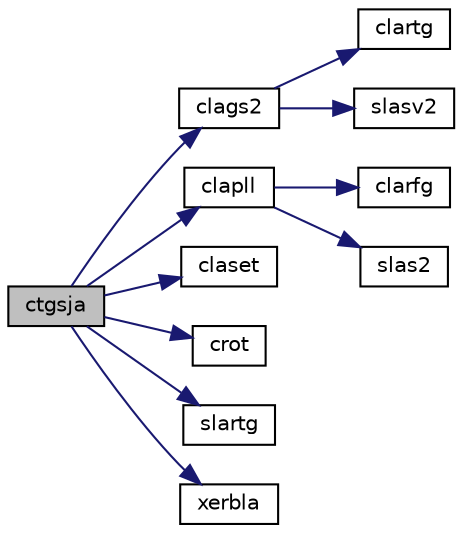 digraph "ctgsja"
{
 // LATEX_PDF_SIZE
  edge [fontname="Helvetica",fontsize="10",labelfontname="Helvetica",labelfontsize="10"];
  node [fontname="Helvetica",fontsize="10",shape=record];
  rankdir="LR";
  Node1 [label="ctgsja",height=0.2,width=0.4,color="black", fillcolor="grey75", style="filled", fontcolor="black",tooltip="CTGSJA"];
  Node1 -> Node2 [color="midnightblue",fontsize="10",style="solid",fontname="Helvetica"];
  Node2 [label="clags2",height=0.2,width=0.4,color="black", fillcolor="white", style="filled",URL="$clags2_8f.html#a37b08fe5439ea8bcbc15c29ce9f9ef47",tooltip="CLAGS2"];
  Node2 -> Node3 [color="midnightblue",fontsize="10",style="solid",fontname="Helvetica"];
  Node3 [label="clartg",height=0.2,width=0.4,color="black", fillcolor="white", style="filled",URL="$clartg_8f90.html#a45afd4405cf6da478ce4de9576303369",tooltip="CLARTG generates a plane rotation with real cosine and complex sine."];
  Node2 -> Node4 [color="midnightblue",fontsize="10",style="solid",fontname="Helvetica"];
  Node4 [label="slasv2",height=0.2,width=0.4,color="black", fillcolor="white", style="filled",URL="$slasv2_8f.html#a8783434fbc24d465134e5604c5737565",tooltip="SLASV2 computes the singular value decomposition of a 2-by-2 triangular matrix."];
  Node1 -> Node5 [color="midnightblue",fontsize="10",style="solid",fontname="Helvetica"];
  Node5 [label="clapll",height=0.2,width=0.4,color="black", fillcolor="white", style="filled",URL="$clapll_8f.html#aad2bd9b944412d562d4f5886198b42ed",tooltip="CLAPLL measures the linear dependence of two vectors."];
  Node5 -> Node6 [color="midnightblue",fontsize="10",style="solid",fontname="Helvetica"];
  Node6 [label="clarfg",height=0.2,width=0.4,color="black", fillcolor="white", style="filled",URL="$clarfg_8f.html#ab546cf8718b98ecdc6aae99a34ffb1bf",tooltip="CLARFG generates an elementary reflector (Householder matrix)."];
  Node5 -> Node7 [color="midnightblue",fontsize="10",style="solid",fontname="Helvetica"];
  Node7 [label="slas2",height=0.2,width=0.4,color="black", fillcolor="white", style="filled",URL="$slas2_8f.html#a7047efd8096db5f0724f79cad80e4127",tooltip="SLAS2 computes singular values of a 2-by-2 triangular matrix."];
  Node1 -> Node8 [color="midnightblue",fontsize="10",style="solid",fontname="Helvetica"];
  Node8 [label="claset",height=0.2,width=0.4,color="black", fillcolor="white", style="filled",URL="$claset_8f.html#a3666a7cae5a324eab6ae01b5155f1f5b",tooltip="CLASET initializes the off-diagonal elements and the diagonal elements of a matrix to given values."];
  Node1 -> Node9 [color="midnightblue",fontsize="10",style="solid",fontname="Helvetica"];
  Node9 [label="crot",height=0.2,width=0.4,color="black", fillcolor="white", style="filled",URL="$crot_8f.html#a4afb8af3ae70d2f82fffafe91e933c12",tooltip="CROT applies a plane rotation with real cosine and complex sine to a pair of complex vectors."];
  Node1 -> Node10 [color="midnightblue",fontsize="10",style="solid",fontname="Helvetica"];
  Node10 [label="slartg",height=0.2,width=0.4,color="black", fillcolor="white", style="filled",URL="$slartg_8f90.html#a8836d25697ed4d8cc0b7d0f45b558c3b",tooltip="SLARTG generates a plane rotation with real cosine and real sine."];
  Node1 -> Node11 [color="midnightblue",fontsize="10",style="solid",fontname="Helvetica"];
  Node11 [label="xerbla",height=0.2,width=0.4,color="black", fillcolor="white", style="filled",URL="$xerbla_8f.html#a377ee61015baf8dea7770b3a404b1c07",tooltip="XERBLA"];
}
